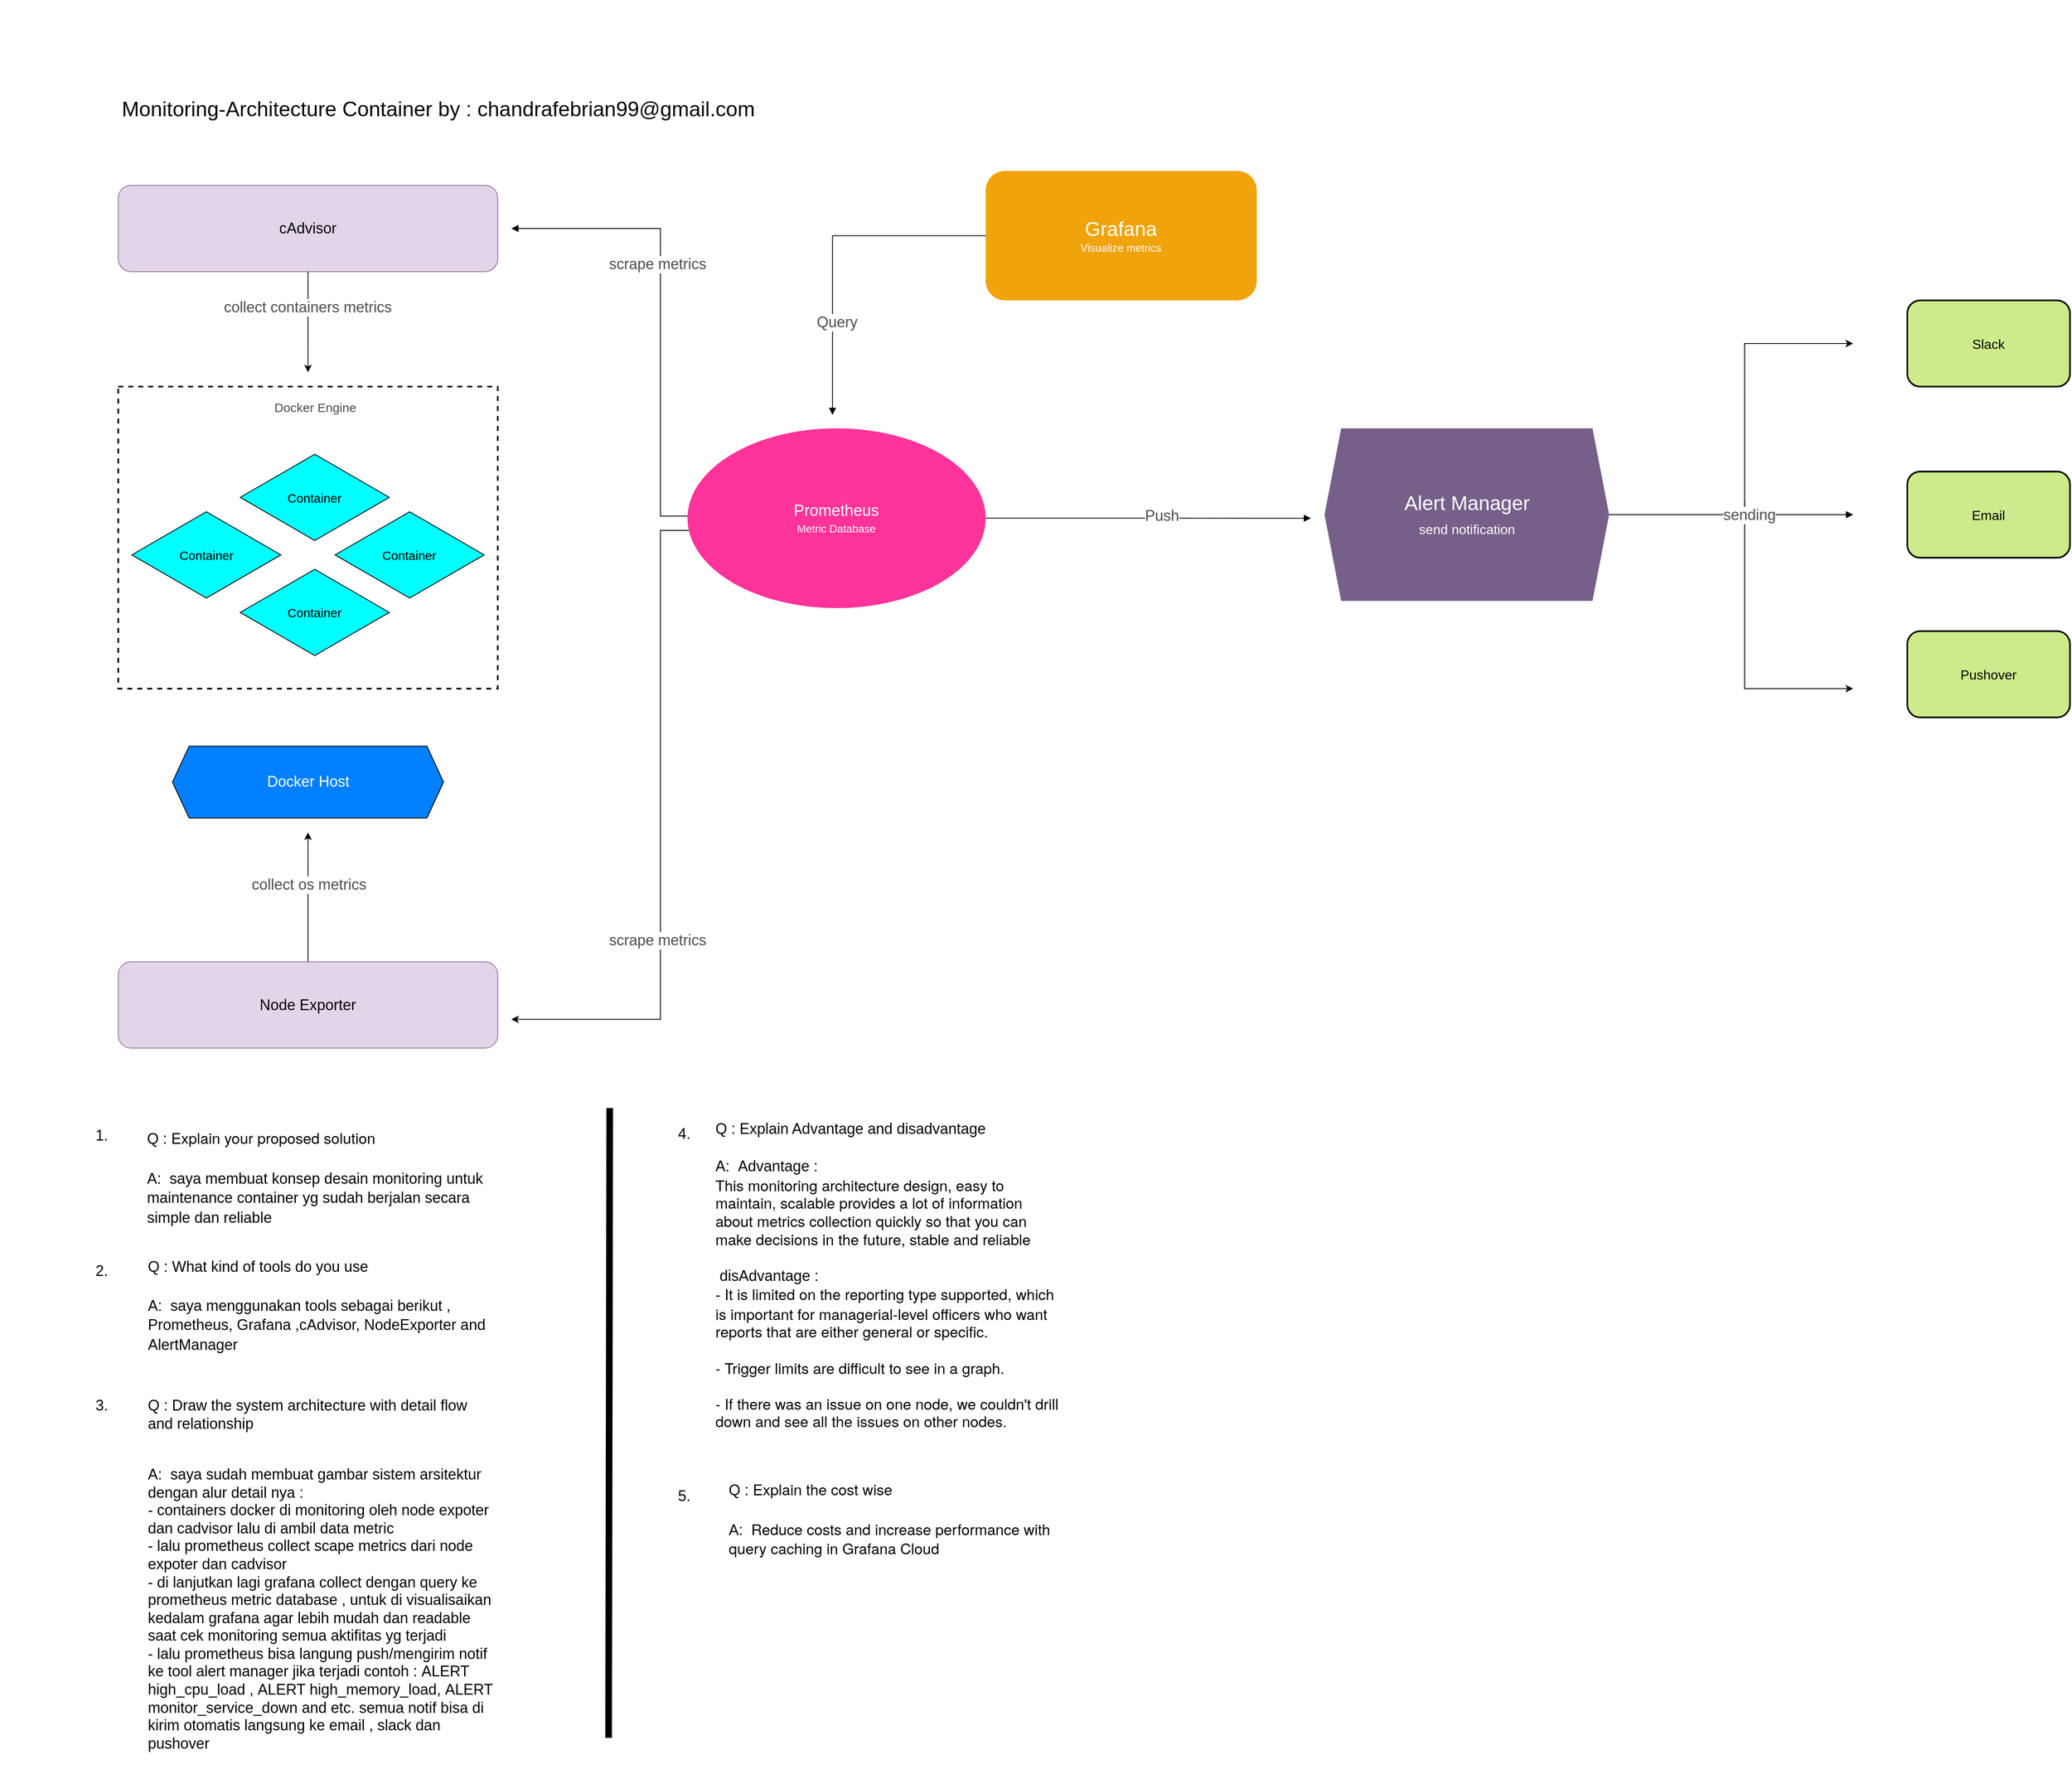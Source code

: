 <mxfile version="20.4.0" type="github">
  <diagram id="zloy9zrLZ1wWkiFGT145" name="Page-1">
    <mxGraphModel dx="3231" dy="1075" grid="1" gridSize="10" guides="1" tooltips="1" connect="1" arrows="1" fold="1" page="1" pageScale="1" pageWidth="1654" pageHeight="1169" math="0" shadow="0">
      <root>
        <mxCell id="0" />
        <mxCell id="1" parent="0" />
        <mxCell id="tNd2uU0bsCmuSxHjag_w-1" value="" style="group;movable=0;resizable=0;rotatable=0;deletable=0;editable=0;connectable=0;" parent="1" vertex="1" connectable="0">
          <mxGeometry x="70" y="110" width="1004.51" height="471.224" as="geometry" />
        </mxCell>
        <mxCell id="j9J7J6AVy67X-4ACV26y-58" value="" style="group;movable=1;resizable=1;rotatable=1;deletable=1;editable=1;connectable=1;" vertex="1" connectable="0" parent="1">
          <mxGeometry x="-1180" y="220" width="2491.04" height="1982" as="geometry" />
        </mxCell>
        <mxCell id="j9J7J6AVy67X-4ACV26y-3" value="Monitoring-Architecture Container by : chandrafebrian99@gmail.com" style="text;html=1;strokeColor=none;fillColor=none;align=center;verticalAlign=middle;whiteSpace=wrap;rounded=0;fontSize=25;" vertex="1" parent="j9J7J6AVy67X-4ACV26y-58">
          <mxGeometry width="1054.631" height="40.615" as="geometry" />
        </mxCell>
        <mxCell id="j9J7J6AVy67X-4ACV26y-40" value="" style="group;movable=1;resizable=1;rotatable=1;deletable=1;editable=1;connectable=1;" vertex="1" connectable="0" parent="j9J7J6AVy67X-4ACV26y-58">
          <mxGeometry x="101.537" y="95.768" width="2389.503" height="1395.794" as="geometry" />
        </mxCell>
        <mxCell id="j9J7J6AVy67X-4ACV26y-21" style="edgeStyle=orthogonalEdgeStyle;rounded=0;orthogonalLoop=1;jettySize=auto;html=1;fontSize=15;fontColor=#4D4D4D;endArrow=block;endFill=1;" edge="1" parent="j9J7J6AVy67X-4ACV26y-40" source="j9J7J6AVy67X-4ACV26y-24">
          <mxGeometry relative="1" as="geometry">
            <mxPoint x="513.784" y="69.245" as="targetPoint" />
            <mxPoint x="758.443" y="380.847" as="sourcePoint" />
            <Array as="points">
              <mxPoint x="693.201" y="415.469" />
              <mxPoint x="693.201" y="69.245" />
            </Array>
          </mxGeometry>
        </mxCell>
        <mxCell id="j9J7J6AVy67X-4ACV26y-15" value="" style="rounded=0;whiteSpace=wrap;html=1;dashed=1;labelBackgroundColor=#007FFF;strokeWidth=2;fontSize=15;fontColor=#FFFFFF;fillColor=none;" vertex="1" parent="j9J7J6AVy67X-4ACV26y-40">
          <mxGeometry x="40.777" y="259.668" width="456.697" height="363.535" as="geometry" />
        </mxCell>
        <mxCell id="j9J7J6AVy67X-4ACV26y-18" style="edgeStyle=orthogonalEdgeStyle;rounded=0;orthogonalLoop=1;jettySize=auto;html=1;fontSize=15;fontColor=#4D4D4D;" edge="1" parent="j9J7J6AVy67X-4ACV26y-40" source="j9J7J6AVy67X-4ACV26y-4">
          <mxGeometry relative="1" as="geometry">
            <mxPoint x="269.125" y="242.357" as="targetPoint" />
          </mxGeometry>
        </mxCell>
        <mxCell id="j9J7J6AVy67X-4ACV26y-4" value="cAdvisor" style="rounded=1;whiteSpace=wrap;html=1;fontSize=18;fillColor=#e1d5e7;strokeColor=#9673a6;" vertex="1" parent="j9J7J6AVy67X-4ACV26y-40">
          <mxGeometry x="40.777" y="17.311" width="456.697" height="103.867" as="geometry" />
        </mxCell>
        <mxCell id="j9J7J6AVy67X-4ACV26y-16" style="edgeStyle=orthogonalEdgeStyle;rounded=0;orthogonalLoop=1;jettySize=auto;html=1;fontSize=15;fontColor=#FFFFFF;" edge="1" parent="j9J7J6AVy67X-4ACV26y-40" source="j9J7J6AVy67X-4ACV26y-5">
          <mxGeometry relative="1" as="geometry">
            <mxPoint x="269.125" y="796.316" as="targetPoint" />
          </mxGeometry>
        </mxCell>
        <mxCell id="j9J7J6AVy67X-4ACV26y-5" value="Node Exporter" style="rounded=1;whiteSpace=wrap;html=1;fontSize=18;fillColor=#e1d5e7;strokeColor=#9673a6;" vertex="1" parent="j9J7J6AVy67X-4ACV26y-40">
          <mxGeometry x="40.777" y="952.116" width="456.697" height="103.867" as="geometry" />
        </mxCell>
        <mxCell id="j9J7J6AVy67X-4ACV26y-6" value="Docker Host" style="shape=hexagon;perimeter=hexagonPerimeter2;whiteSpace=wrap;html=1;fixedSize=1;fontSize=18;fillColor=#007FFF;fontColor=#FFFFFF;" vertex="1" parent="j9J7J6AVy67X-4ACV26y-40">
          <mxGeometry x="106.019" y="692.448" width="326.212" height="86.556" as="geometry" />
        </mxCell>
        <mxCell id="j9J7J6AVy67X-4ACV26y-10" value="Container" style="rhombus;whiteSpace=wrap;html=1;fontSize=15;fillColor=#00FFFF;" vertex="1" parent="j9J7J6AVy67X-4ACV26y-40">
          <mxGeometry x="301.746" y="410.276" width="179.417" height="103.867" as="geometry" />
        </mxCell>
        <mxCell id="j9J7J6AVy67X-4ACV26y-11" value="Container" style="rhombus;whiteSpace=wrap;html=1;fontSize=15;fillColor=#00FFFF;" vertex="1" parent="j9J7J6AVy67X-4ACV26y-40">
          <mxGeometry x="187.572" y="479.52" width="179.417" height="103.867" as="geometry" />
        </mxCell>
        <mxCell id="j9J7J6AVy67X-4ACV26y-12" value="Container" style="rhombus;whiteSpace=wrap;html=1;fontSize=15;fillColor=#00FFFF;" vertex="1" parent="j9J7J6AVy67X-4ACV26y-40">
          <mxGeometry x="57.087" y="410.276" width="179.417" height="103.867" as="geometry" />
        </mxCell>
        <mxCell id="j9J7J6AVy67X-4ACV26y-13" value="Container" style="rhombus;whiteSpace=wrap;html=1;fontSize=15;fillColor=#00FFFF;" vertex="1" parent="j9J7J6AVy67X-4ACV26y-40">
          <mxGeometry x="187.572" y="341.031" width="179.417" height="103.867" as="geometry" />
        </mxCell>
        <mxCell id="j9J7J6AVy67X-4ACV26y-20" value="Docker Engine" style="text;html=1;strokeColor=none;fillColor=none;align=center;verticalAlign=middle;whiteSpace=wrap;rounded=0;dashed=1;labelBackgroundColor=none;strokeWidth=2;fontSize=15;fontColor=#4D4D4D;" vertex="1" parent="j9J7J6AVy67X-4ACV26y-40">
          <mxGeometry y="257.937" width="554.56" height="51.934" as="geometry" />
        </mxCell>
        <mxCell id="j9J7J6AVy67X-4ACV26y-23" value="" style="endArrow=classic;html=1;rounded=0;fontSize=15;fontColor=#4D4D4D;edgeStyle=orthogonalEdgeStyle;" edge="1" parent="j9J7J6AVy67X-4ACV26y-40" source="j9J7J6AVy67X-4ACV26y-24">
          <mxGeometry width="50" height="50" relative="1" as="geometry">
            <mxPoint x="758.443" y="502.025" as="sourcePoint" />
            <mxPoint x="513.784" y="1021.361" as="targetPoint" />
            <Array as="points">
              <mxPoint x="693.201" y="432.78" />
              <mxPoint x="693.201" y="1021.361" />
            </Array>
          </mxGeometry>
        </mxCell>
        <mxCell id="j9J7J6AVy67X-4ACV26y-30" style="edgeStyle=orthogonalEdgeStyle;rounded=0;orthogonalLoop=1;jettySize=auto;html=1;fontSize=24;fontColor=#FFFFFF;endArrow=block;endFill=1;" edge="1" parent="j9J7J6AVy67X-4ACV26y-40" source="j9J7J6AVy67X-4ACV26y-24">
          <mxGeometry relative="1" as="geometry">
            <mxPoint x="1476.109" y="418.066" as="targetPoint" />
          </mxGeometry>
        </mxCell>
        <mxCell id="j9J7J6AVy67X-4ACV26y-24" value="&lt;font color=&quot;#ffffff&quot;&gt;&lt;span style=&quot;font-size: 19px;&quot;&gt;Prometheus&lt;/span&gt;&lt;br&gt;&lt;font style=&quot;font-size: 13px;&quot;&gt;Metric Database&lt;/font&gt;&lt;/font&gt;" style="ellipse;whiteSpace=wrap;html=1;dashed=1;labelBackgroundColor=none;strokeWidth=2;fontSize=15;fontColor=#4D4D4D;fillColor=#FF3399;strokeColor=none;" vertex="1" parent="j9J7J6AVy67X-4ACV26y-40">
          <mxGeometry x="725.822" y="309.871" width="358.833" height="216.39" as="geometry" />
        </mxCell>
        <mxCell id="j9J7J6AVy67X-4ACV26y-25" value="scrape metrics" style="text;html=1;strokeColor=none;fillColor=none;align=center;verticalAlign=middle;whiteSpace=wrap;rounded=0;dashed=1;labelBackgroundColor=default;strokeWidth=2;fontSize=18;fontColor=#4D4D4D;" vertex="1" parent="j9J7J6AVy67X-4ACV26y-40">
          <mxGeometry x="412.912" y="900.183" width="554.56" height="51.934" as="geometry" />
        </mxCell>
        <mxCell id="j9J7J6AVy67X-4ACV26y-26" value="scrape metrics" style="text;html=1;strokeColor=none;fillColor=none;align=center;verticalAlign=middle;whiteSpace=wrap;rounded=0;dashed=1;labelBackgroundColor=default;strokeWidth=2;fontSize=18;fontColor=#4D4D4D;" vertex="1" parent="j9J7J6AVy67X-4ACV26y-40">
          <mxGeometry x="412.918" y="86.556" width="554.56" height="51.934" as="geometry" />
        </mxCell>
        <mxCell id="j9J7J6AVy67X-4ACV26y-28" style="edgeStyle=orthogonalEdgeStyle;rounded=0;orthogonalLoop=1;jettySize=auto;html=1;fontSize=24;fontColor=#FFFFFF;endArrow=block;endFill=1;" edge="1" parent="j9J7J6AVy67X-4ACV26y-40" source="j9J7J6AVy67X-4ACV26y-27">
          <mxGeometry relative="1" as="geometry">
            <mxPoint x="900.294" y="293.78" as="targetPoint" />
            <Array as="points">
              <mxPoint x="900.294" y="78.522" />
              <mxPoint x="900.294" y="293.78" />
            </Array>
          </mxGeometry>
        </mxCell>
        <mxCell id="j9J7J6AVy67X-4ACV26y-27" value="&lt;font color=&quot;#ffffff&quot;&gt;&lt;font style=&quot;font-size: 24px;&quot;&gt;Grafana&lt;/font&gt;&lt;br&gt;Visualize metrics&lt;/font&gt;" style="rounded=1;whiteSpace=wrap;html=1;dashed=1;labelBackgroundColor=none;strokeWidth=2;fontSize=13;fillColor=#f0a30a;strokeColor=none;fontColor=#000000;" vertex="1" parent="j9J7J6AVy67X-4ACV26y-40">
          <mxGeometry x="1084.655" width="326.212" height="155.801" as="geometry" />
        </mxCell>
        <mxCell id="j9J7J6AVy67X-4ACV26y-29" value="Query" style="text;html=1;strokeColor=none;fillColor=none;align=center;verticalAlign=middle;whiteSpace=wrap;rounded=0;dashed=1;labelBackgroundColor=default;strokeWidth=2;fontSize=18;fontColor=#4D4D4D;" vertex="1" parent="j9J7J6AVy67X-4ACV26y-40">
          <mxGeometry x="628.172" y="155.806" width="554.56" height="51.934" as="geometry" />
        </mxCell>
        <mxCell id="j9J7J6AVy67X-4ACV26y-31" value="Push" style="text;html=1;strokeColor=none;fillColor=none;align=center;verticalAlign=middle;whiteSpace=wrap;rounded=0;dashed=1;labelBackgroundColor=default;strokeWidth=2;fontSize=18;fontColor=#4D4D4D;" vertex="1" parent="j9J7J6AVy67X-4ACV26y-40">
          <mxGeometry x="1019.413" y="389.123" width="554.56" height="51.934" as="geometry" />
        </mxCell>
        <mxCell id="j9J7J6AVy67X-4ACV26y-33" style="edgeStyle=orthogonalEdgeStyle;rounded=0;orthogonalLoop=1;jettySize=auto;html=1;fontSize=16;fontColor=#FFFFFF;endArrow=block;endFill=1;" edge="1" parent="j9J7J6AVy67X-4ACV26y-40" source="j9J7J6AVy67X-4ACV26y-32">
          <mxGeometry relative="1" as="geometry">
            <mxPoint x="2128.533" y="413.738" as="targetPoint" />
          </mxGeometry>
        </mxCell>
        <mxCell id="j9J7J6AVy67X-4ACV26y-32" value="Alert Manager&lt;br&gt;&lt;font style=&quot;font-size: 16px;&quot;&gt;send notification&lt;/font&gt;" style="shape=hexagon;perimeter=hexagonPerimeter2;whiteSpace=wrap;html=1;fixedSize=1;dashed=1;labelBackgroundColor=none;strokeWidth=2;fontSize=24;fontColor=#ffffff;fillColor=#76608a;strokeColor=none;" vertex="1" parent="j9J7J6AVy67X-4ACV26y-40">
          <mxGeometry x="1492.42" y="309.871" width="342.523" height="207.734" as="geometry" />
        </mxCell>
        <mxCell id="j9J7J6AVy67X-4ACV26y-34" value="" style="endArrow=classic;html=1;rounded=0;fontSize=16;fontColor=#FFFFFF;edgeStyle=orthogonalEdgeStyle;" edge="1" parent="j9J7J6AVy67X-4ACV26y-40">
          <mxGeometry width="50" height="50" relative="1" as="geometry">
            <mxPoint x="1998.049" y="410.276" as="sourcePoint" />
            <mxPoint x="2128.533" y="207.734" as="targetPoint" />
            <Array as="points">
              <mxPoint x="1998.049" y="207.734" />
            </Array>
          </mxGeometry>
        </mxCell>
        <mxCell id="j9J7J6AVy67X-4ACV26y-35" value="" style="endArrow=classic;html=1;rounded=0;fontSize=16;fontColor=#FFFFFF;edgeStyle=orthogonalEdgeStyle;" edge="1" parent="j9J7J6AVy67X-4ACV26y-40">
          <mxGeometry width="50" height="50" relative="1" as="geometry">
            <mxPoint x="1998.049" y="398.158" as="sourcePoint" />
            <mxPoint x="2128.533" y="623.203" as="targetPoint" />
            <Array as="points">
              <mxPoint x="1998.049" y="623.203" />
              <mxPoint x="2128.533" y="623.203" />
            </Array>
          </mxGeometry>
        </mxCell>
        <mxCell id="j9J7J6AVy67X-4ACV26y-36" value="Slack" style="rounded=1;whiteSpace=wrap;html=1;labelBackgroundColor=none;strokeWidth=2;fontSize=16;fillColor=#cdeb8b;strokeColor=default;" vertex="1" parent="j9J7J6AVy67X-4ACV26y-40">
          <mxGeometry x="2193.776" y="155.801" width="195.727" height="103.867" as="geometry" />
        </mxCell>
        <mxCell id="j9J7J6AVy67X-4ACV26y-37" value="Email" style="rounded=1;whiteSpace=wrap;html=1;labelBackgroundColor=none;strokeWidth=2;fontSize=16;fillColor=#cdeb8b;strokeColor=default;" vertex="1" parent="j9J7J6AVy67X-4ACV26y-40">
          <mxGeometry x="2193.776" y="361.804" width="195.727" height="103.867" as="geometry" />
        </mxCell>
        <mxCell id="j9J7J6AVy67X-4ACV26y-38" value="Pushover" style="rounded=1;whiteSpace=wrap;html=1;labelBackgroundColor=none;strokeWidth=2;fontSize=16;fillColor=#cdeb8b;strokeColor=default;" vertex="1" parent="j9J7J6AVy67X-4ACV26y-40">
          <mxGeometry x="2193.776" y="553.959" width="195.727" height="103.867" as="geometry" />
        </mxCell>
        <mxCell id="j9J7J6AVy67X-4ACV26y-39" value="sending" style="text;html=1;strokeColor=none;fillColor=none;align=center;verticalAlign=middle;whiteSpace=wrap;rounded=0;dashed=1;labelBackgroundColor=default;strokeWidth=2;fontSize=18;fontColor=#4D4D4D;labelBorderColor=none;" vertex="1" parent="j9J7J6AVy67X-4ACV26y-40">
          <mxGeometry x="1726.131" y="387.774" width="554.56" height="51.934" as="geometry" />
        </mxCell>
        <mxCell id="j9J7J6AVy67X-4ACV26y-17" value="collect os metrics" style="text;html=1;strokeColor=none;fillColor=none;align=center;verticalAlign=middle;whiteSpace=wrap;rounded=0;dashed=1;labelBackgroundColor=default;strokeWidth=2;fontSize=18;fontColor=#4D4D4D;" vertex="1" parent="j9J7J6AVy67X-4ACV26y-40">
          <mxGeometry x="40.777" y="839.372" width="460.301" height="40.615" as="geometry" />
        </mxCell>
        <mxCell id="j9J7J6AVy67X-4ACV26y-43" value="collect containers metrics" style="text;html=1;strokeColor=none;fillColor=none;align=center;verticalAlign=middle;whiteSpace=wrap;rounded=0;dashed=1;labelBackgroundColor=default;strokeWidth=2;fontSize=18;fontColor=#4D4D4D;" vertex="1" parent="j9J7J6AVy67X-4ACV26y-40">
          <mxGeometry x="-8.155" y="138.49" width="554.56" height="51.934" as="geometry" />
        </mxCell>
        <mxCell id="j9J7J6AVy67X-4ACV26y-54" value="&lt;div style=&quot;text-align: left; font-size: 18px;&quot;&gt;&lt;font style=&quot;font-size: 18px;&quot;&gt;&lt;br style=&quot;font-size: 18px;&quot;&gt;&lt;/font&gt;&lt;/div&gt;&lt;div style=&quot;text-align: left; font-size: 18px;&quot;&gt;&lt;font style=&quot;font-size: 18px;&quot;&gt;Q : Explain Advantage and disadvantage&lt;/font&gt;&lt;/div&gt;&lt;div style=&quot;text-align: left; font-size: 18px;&quot;&gt;&lt;font style=&quot;font-size: 18px;&quot;&gt;&lt;br style=&quot;font-size: 18px;&quot;&gt;&lt;/font&gt;&lt;/div&gt;&lt;span style=&quot;font-family: &amp;quot;Helvetica Neue&amp;quot;; font-size: 18px;&quot;&gt;&lt;div style=&quot;text-align: left; font-size: 18px;&quot;&gt;&lt;span style=&quot;font-family: Helvetica; font-size: 18px;&quot;&gt;&lt;font style=&quot;font-size: 18px;&quot;&gt;A: &amp;nbsp;Advantage :&amp;nbsp;&lt;/font&gt;&lt;/span&gt;&lt;/div&gt;&lt;div style=&quot;text-align: left; font-size: 18px;&quot;&gt;&lt;span style=&quot;font-size: 18px; text-align: center;&quot;&gt;This monitoring architecture design, easy to maintain, scalable provides a lot of information about metrics collection quickly so that you can make decisions in the future, stable and reliable&lt;/span&gt;&lt;/div&gt;&lt;/span&gt;&lt;span style=&quot;font-family: &amp;quot;Helvetica Neue&amp;quot;; font-size: 18px;&quot;&gt;&lt;div style=&quot;text-align: left; font-size: 18px;&quot;&gt;&lt;br style=&quot;font-size: 18px;&quot;&gt;&lt;/div&gt;&lt;div style=&quot;text-align: left; font-size: 18px;&quot;&gt;&lt;span style=&quot;font-family: Helvetica; font-size: 18px;&quot;&gt;&lt;font style=&quot;font-size: 18px;&quot;&gt;&amp;nbsp;disAdvantage :&amp;nbsp;&lt;/font&gt;&lt;/span&gt;&lt;/div&gt;&lt;div style=&quot;text-align: left; font-size: 18px;&quot;&gt;&lt;font style=&quot;font-size: 18px;&quot;&gt;&lt;span style=&quot;font-family: Helvetica; font-size: 18px;&quot;&gt;-&amp;nbsp;&lt;/span&gt;&lt;span style=&quot;text-align: center; font-size: 18px;&quot;&gt;It is limited on the reporting type supported, which is important for managerial-level officers who want reports that are either general or specific.&lt;/span&gt;&lt;/font&gt;&lt;/div&gt;&lt;div style=&quot;text-align: left; font-size: 18px;&quot;&gt;&lt;span style=&quot;text-align: center; font-size: 18px;&quot;&gt;&lt;font style=&quot;font-size: 18px;&quot;&gt;&lt;br style=&quot;font-size: 18px;&quot;&gt;&lt;/font&gt;&lt;/span&gt;&lt;/div&gt;&lt;div style=&quot;text-align: left; font-size: 18px;&quot;&gt;&lt;font style=&quot;font-size: 18px;&quot;&gt;-&amp;nbsp;Trigger limits are difficult to see in a graph.&lt;/font&gt;&lt;/div&gt;&lt;div style=&quot;text-align: left; font-size: 18px;&quot;&gt;&lt;font style=&quot;font-size: 18px;&quot;&gt;&lt;br style=&quot;font-size: 18px;&quot;&gt;&lt;/font&gt;&lt;/div&gt;&lt;div style=&quot;text-align: left; font-size: 18px;&quot;&gt;&lt;font style=&quot;font-size: 18px;&quot;&gt;-&amp;nbsp;If there was an issue on one node, we couldn&#39;t drill down and see all the issues on other nodes.&lt;/font&gt;&lt;/div&gt;&lt;div style=&quot;text-align: left; font-size: 18px;&quot;&gt;&lt;span style=&quot;text-align: center; font-size: 18px;&quot;&gt;&lt;br style=&quot;font-size: 18px;&quot;&gt;&lt;/span&gt;&lt;/div&gt;&lt;/span&gt;" style="text;html=1;strokeColor=none;fillColor=none;align=center;verticalAlign=middle;whiteSpace=wrap;rounded=0;labelBackgroundColor=default;fontSize=18;" vertex="1" parent="j9J7J6AVy67X-4ACV26y-40">
          <mxGeometry x="758.035" y="1308.549" width="419.686" height="40.615" as="geometry" />
        </mxCell>
        <mxCell id="j9J7J6AVy67X-4ACV26y-46" value="&lt;div style=&quot;text-align: left; font-size: 18px;&quot;&gt;&lt;br style=&quot;font-size: 18px;&quot;&gt;&lt;/div&gt;&lt;div style=&quot;text-align: left; font-size: 18px;&quot;&gt;Q :&amp;nbsp;&lt;span style=&quot;font-family: &amp;quot;Helvetica Neue&amp;quot;; font-size: 18px;&quot;&gt;Explain your proposed solution&lt;/span&gt;&lt;/div&gt;&lt;span style=&quot;font-family: &amp;quot;Helvetica Neue&amp;quot;; font-size: 18px;&quot;&gt;&lt;div style=&quot;text-align: left; font-size: 18px;&quot;&gt;&lt;span style=&quot;font-family: Helvetica; font-size: 18px;&quot;&gt;&lt;br style=&quot;font-size: 18px;&quot;&gt;&lt;/span&gt;&lt;/div&gt;&lt;div style=&quot;text-align: left; font-size: 18px;&quot;&gt;&lt;span style=&quot;font-family: Helvetica; font-size: 18px;&quot;&gt;A: &amp;nbsp;saya membuat konsep desain monitoring untuk maintenance container yg sudah berjalan secara simple dan reliable&lt;/span&gt;&lt;/div&gt;&lt;/span&gt;" style="text;html=1;strokeColor=none;fillColor=none;align=center;verticalAlign=middle;whiteSpace=wrap;rounded=0;labelBackgroundColor=default;fontSize=18;" vertex="1" parent="j9J7J6AVy67X-4ACV26y-58">
          <mxGeometry x="175.997" y="1276.346" width="419.686" height="40.615" as="geometry" />
        </mxCell>
        <mxCell id="j9J7J6AVy67X-4ACV26y-47" value="1." style="text;html=1;align=center;verticalAlign=middle;resizable=0;points=[];autosize=1;strokeColor=none;fillColor=none;labelBackgroundColor=default;fontSize=18;" vertex="1" parent="j9J7J6AVy67X-4ACV26y-58">
          <mxGeometry x="101.532" y="1242.392" width="40" height="30" as="geometry" />
        </mxCell>
        <mxCell id="j9J7J6AVy67X-4ACV26y-48" value="&lt;div style=&quot;font-size: 18px;&quot;&gt;&lt;font style=&quot;font-size: 18px;&quot;&gt;&lt;br style=&quot;font-size: 18px;&quot;&gt;&lt;/font&gt;&lt;/div&gt;&lt;div style=&quot;font-size: 18px;&quot;&gt;&lt;font style=&quot;font-size: 18px;&quot;&gt;Q : What kind of tools do you use&lt;/font&gt;&lt;/div&gt;&lt;font style=&quot;font-size: 18px;&quot;&gt;&lt;span style=&quot;font-family: &amp;quot;Helvetica Neue&amp;quot;; font-size: 18px;&quot;&gt;&lt;div style=&quot;font-size: 18px;&quot;&gt;&lt;span style=&quot;font-family: Helvetica; font-size: 18px;&quot;&gt;&lt;br style=&quot;font-size: 18px;&quot;&gt;&lt;/span&gt;&lt;/div&gt;&lt;div style=&quot;font-size: 18px;&quot;&gt;&lt;span style=&quot;font-family: Helvetica; font-size: 18px;&quot;&gt;A: &amp;nbsp;saya menggunakan tools sebagai berikut , Prometheus, Grafana ,cAdvisor, NodeExporter and AlertManager&lt;/span&gt;&lt;/div&gt;&lt;/span&gt;&lt;br style=&quot;font-size: 18px;&quot;&gt;&lt;/font&gt;" style="text;html=1;strokeColor=none;fillColor=none;align=left;verticalAlign=middle;whiteSpace=wrap;rounded=0;labelBackgroundColor=default;fontSize=18;" vertex="1" parent="j9J7J6AVy67X-4ACV26y-58">
          <mxGeometry x="175.997" y="1442.932" width="419.686" height="40.615" as="geometry" />
        </mxCell>
        <mxCell id="j9J7J6AVy67X-4ACV26y-49" value="2." style="text;html=1;align=center;verticalAlign=middle;resizable=0;points=[];autosize=1;strokeColor=none;fillColor=none;labelBackgroundColor=default;fontSize=18;" vertex="1" parent="j9J7J6AVy67X-4ACV26y-58">
          <mxGeometry x="101.532" y="1404.851" width="40" height="30" as="geometry" />
        </mxCell>
        <mxCell id="j9J7J6AVy67X-4ACV26y-50" value="&lt;p style=&quot;font-size: 18px;&quot;&gt;&lt;font style=&quot;font-size: 18px;&quot;&gt;&lt;br style=&quot;font-size: 18px;&quot;&gt;&lt;/font&gt;&lt;font style=&quot;font-size: 18px;&quot;&gt;Q : Draw the system architecture with detail flow and relationship&lt;/font&gt;&lt;/p&gt;&lt;p style=&quot;font-size: 18px;&quot;&gt;&lt;br style=&quot;font-size: 18px;&quot;&gt;A: &amp;nbsp;saya sudah membuat gambar sistem arsitektur dengan alur detail nya :&lt;br style=&quot;font-size: 18px;&quot;&gt;- containers docker di monitoring oleh node expoter dan cadvisor lalu di ambil data metric &amp;nbsp;&lt;br style=&quot;font-size: 18px;&quot;&gt;- lalu prometheus collect scape metrics dari node expoter dan cadvisor&lt;br style=&quot;font-size: 18px;&quot;&gt;- di lanjutkan lagi grafana collect dengan query ke prometheus metric database , untuk di visualisaikan kedalam grafana agar lebih mudah dan readable saat cek monitoring semua aktifitas yg terjadi&lt;br style=&quot;font-size: 18px;&quot;&gt;- lalu prometheus bisa langung push/mengirim notif ke tool alert manager jika terjadi contoh :&amp;nbsp;&lt;span style=&quot;caret-color: rgb(68, 68, 68); font-size: 18px;&quot;&gt;ALERT high_cpu_load ,&amp;nbsp;&lt;/span&gt;&lt;span style=&quot;caret-color: rgb(68, 68, 68); font-size: 18px;&quot;&gt;ALERT high_memory_load,&amp;nbsp;&lt;/span&gt;&lt;span style=&quot;caret-color: rgb(68, 68, 68); font-size: 18px;&quot;&gt;ALERT monitor_service_down and etc. semua notif bisa di kirim otomatis langsung ke email , slack dan pushover&lt;/span&gt;&lt;/p&gt;" style="text;html=1;strokeColor=none;fillColor=none;align=left;verticalAlign=middle;whiteSpace=wrap;rounded=0;labelBackgroundColor=default;fontSize=18;" vertex="1" parent="j9J7J6AVy67X-4ACV26y-58">
          <mxGeometry x="175.997" y="1754.773" width="419.686" height="40.615" as="geometry" />
        </mxCell>
        <mxCell id="j9J7J6AVy67X-4ACV26y-51" value="3." style="text;html=1;align=center;verticalAlign=middle;resizable=0;points=[];autosize=1;strokeColor=none;fillColor=none;labelBackgroundColor=default;fontSize=18;" vertex="1" parent="j9J7J6AVy67X-4ACV26y-58">
          <mxGeometry x="101.532" y="1567.31" width="40" height="30" as="geometry" />
        </mxCell>
        <mxCell id="j9J7J6AVy67X-4ACV26y-52" value="" style="endArrow=none;html=1;rounded=0;fontFamily=Helvetica;fontSize=12;fontColor=#000000;strokeWidth=8;" edge="1" parent="j9J7J6AVy67X-4ACV26y-58">
          <mxGeometry width="50" height="50" relative="1" as="geometry">
            <mxPoint x="732.42" y="1982.0" as="sourcePoint" />
            <mxPoint x="733.774" y="1223.858" as="targetPoint" />
          </mxGeometry>
        </mxCell>
        <mxCell id="j9J7J6AVy67X-4ACV26y-53" value="4." style="text;html=1;align=center;verticalAlign=middle;resizable=0;points=[];autosize=1;strokeColor=none;fillColor=none;labelBackgroundColor=default;fontSize=18;" vertex="1" parent="j9J7J6AVy67X-4ACV26y-58">
          <mxGeometry x="802.814" y="1239.684" width="40" height="30" as="geometry" />
        </mxCell>
        <mxCell id="j9J7J6AVy67X-4ACV26y-55" value="5." style="text;html=1;align=center;verticalAlign=middle;resizable=0;points=[];autosize=1;strokeColor=none;fillColor=none;labelBackgroundColor=default;fontSize=18;" vertex="1" parent="j9J7J6AVy67X-4ACV26y-58">
          <mxGeometry x="802.814" y="1675.616" width="40" height="30" as="geometry" />
        </mxCell>
        <mxCell id="j9J7J6AVy67X-4ACV26y-56" value="&lt;div style=&quot;font-size: 18px;&quot;&gt;&lt;br style=&quot;font-size: 18px;&quot;&gt;&lt;/div&gt;&lt;div style=&quot;font-size: 18px;&quot;&gt;Q :&amp;nbsp;&lt;span style=&quot;font-family: &amp;quot;Helvetica Neue&amp;quot;; font-size: 18px;&quot;&gt;Explain the cost wise&lt;/span&gt;&lt;/div&gt;&lt;span style=&quot;font-family: &amp;quot;Helvetica Neue&amp;quot;; font-size: 18px;&quot;&gt;&lt;div style=&quot;font-size: 18px;&quot;&gt;&lt;span style=&quot;font-family: Helvetica; font-size: 18px;&quot;&gt;&lt;br style=&quot;font-size: 18px;&quot;&gt;&lt;/span&gt;&lt;/div&gt;&lt;div style=&quot;font-size: 18px;&quot;&gt;&lt;div style=&quot;font-size: 18px;&quot;&gt;&lt;div style=&quot;font-size: 18px;&quot;&gt;&lt;div style=&quot;font-size: 18px;&quot;&gt;&lt;span style=&quot;font-family: Helvetica; font-size: 18px;&quot;&gt;A: &amp;nbsp;&lt;/span&gt;Reduce costs and increase performance with query caching in Grafana Cloud&lt;/div&gt;&lt;div style=&quot;font-size: 18px;&quot;&gt;&lt;br style=&quot;font-size: 18px;&quot;&gt;&lt;/div&gt;&lt;/div&gt;&lt;/div&gt;&lt;/div&gt;&lt;/span&gt;" style="text;html=1;strokeColor=none;fillColor=none;align=left;verticalAlign=middle;whiteSpace=wrap;rounded=0;labelBackgroundColor=default;fontSize=18;" vertex="1" parent="j9J7J6AVy67X-4ACV26y-58">
          <mxGeometry x="874.572" y="1697.697" width="419.686" height="40.615" as="geometry" />
        </mxCell>
      </root>
    </mxGraphModel>
  </diagram>
</mxfile>
